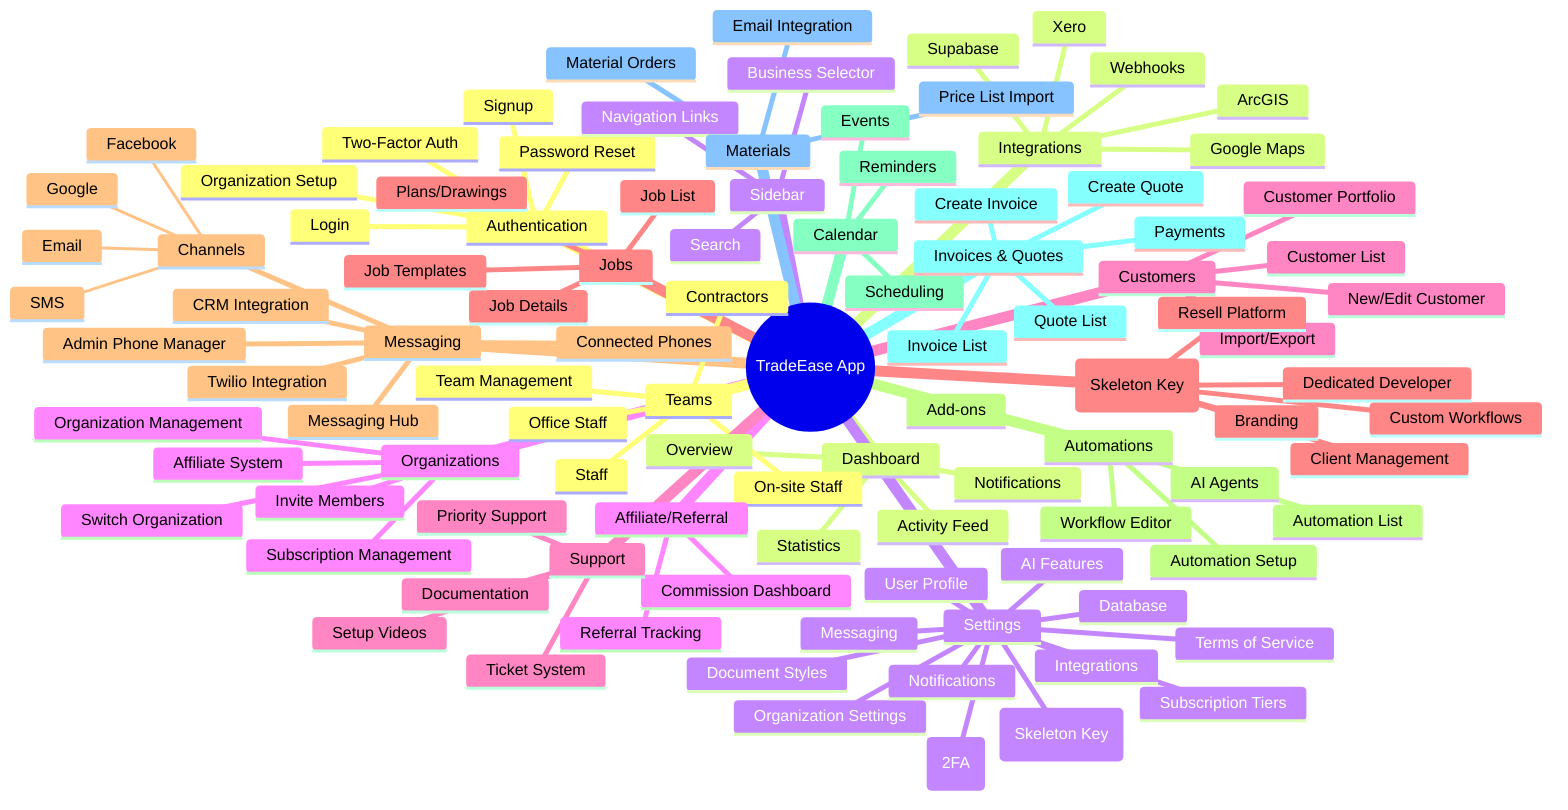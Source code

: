 mindmap
  root((TradeEase App))
    Authentication
      Login
      Signup
      Organization Setup
      Password Reset
      Two-Factor Auth
    Dashboard
      Overview
      Statistics
      Notifications
      Activity Feed
    Sidebar
      Business Selector
      Navigation Links
      Search
    Organizations
      Organization Management
      Invite Members
      Switch Organization
      Subscription Management
      Affiliate System
    Customers
      Customer List
      Customer Portfolio
      New/Edit Customer
      Import/Export
    Jobs
      Job List
      Job Details
      Job Templates
      Plans/Drawings
    Messaging
      Channels
        Email
        SMS
        Facebook
        Google
      Admin Phone Manager
      Connected Phones
      CRM Integration
      Twilio Integration
      Messaging Hub
    Automations
      Workflow Editor
      Automation List
      Automation Setup
      AI Agents
      Add-ons
    Calendar
      Scheduling
      Events
      Reminders
    Invoices & Quotes
      Create Invoice
      Create Quote
      Invoice List
      Quote List
      Payments
    Materials
      Material Orders
      Price List Import
      Email Integration
    Teams
      Team Management
      Staff
      Contractors
      Office Staff
      On-site Staff
    Integrations
      Xero
      Google Maps
      ArcGIS
      Supabase
      Webhooks
    Settings
      Organization Settings
      Subscription Tiers
      User Profile
      Security (2FA)
      Document Styles
      Notifications
      Messaging
      AI Features
      Database
      Integrations
      Terms of Service
      White-label (Skeleton Key)
    Affiliate/Referral
      Referral Tracking
      Commission Dashboard
    Support
      Ticket System
      Priority Support
      Setup Videos
      Documentation
    White-label (Skeleton Key)
      Branding
      Client Management
      Resell Platform
      Custom Workflows
      Dedicated Developer